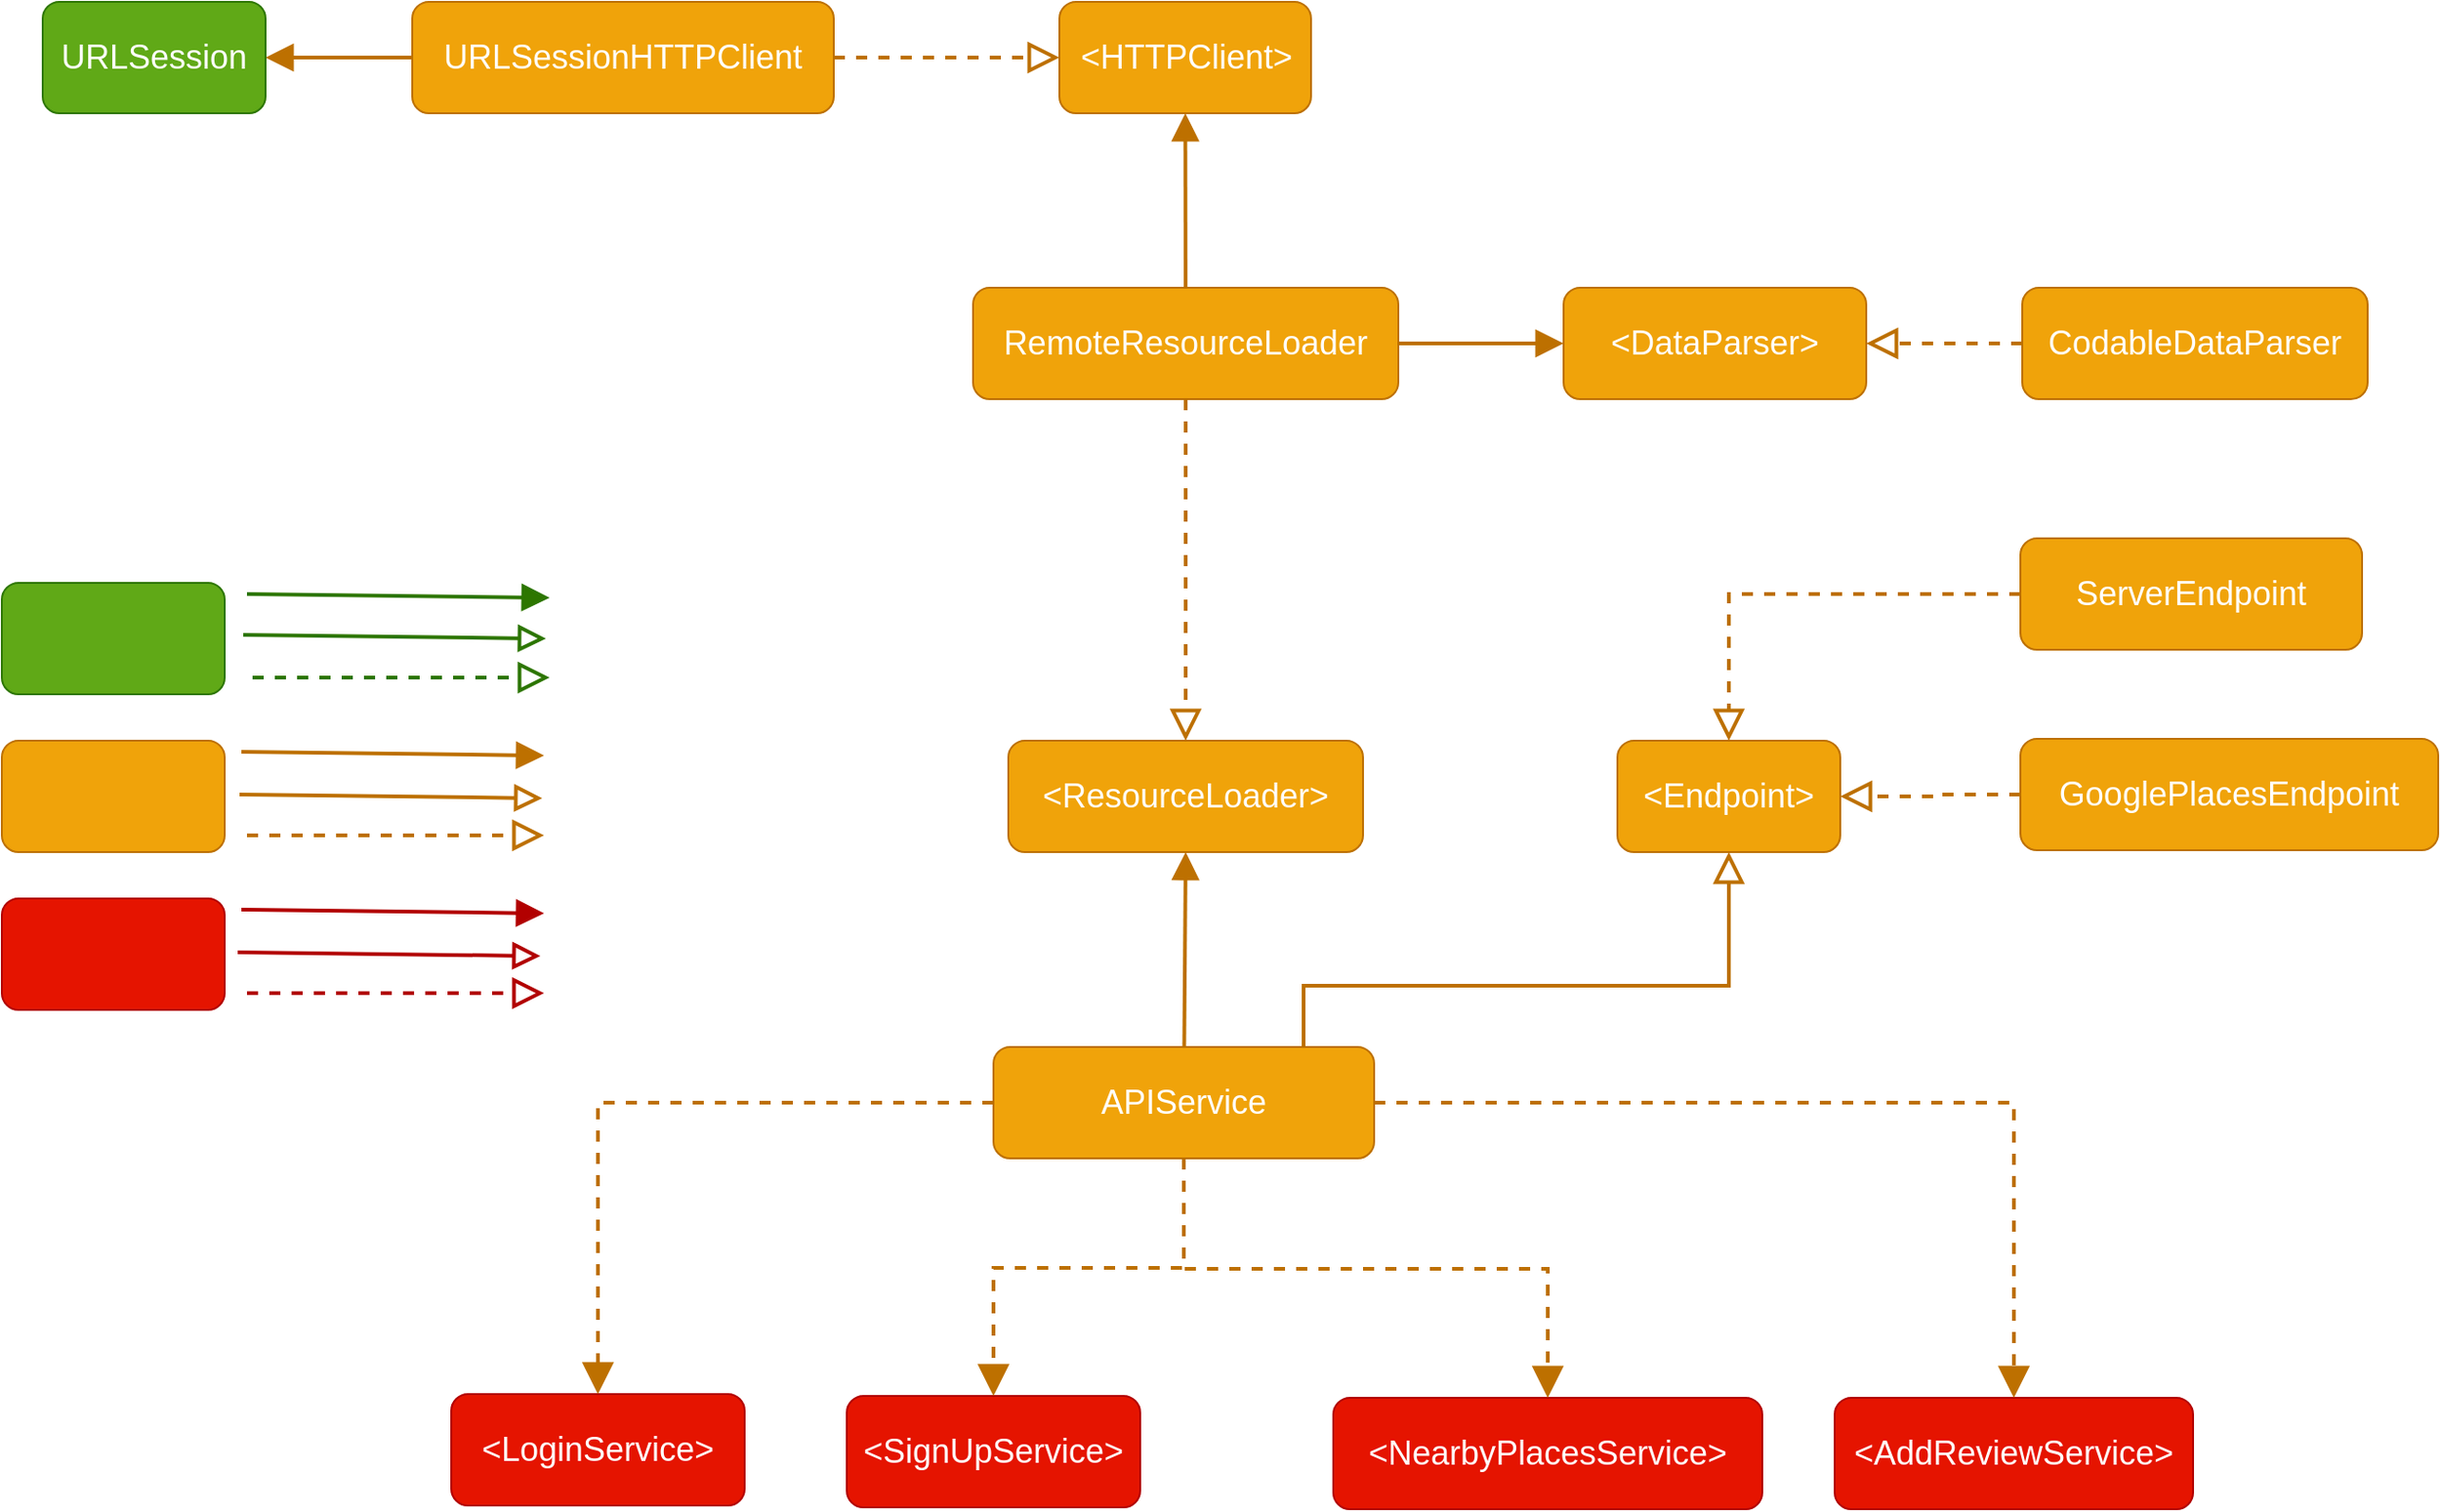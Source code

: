 <mxfile version="20.4.0" type="device"><diagram id="gdo_719yADFED0T4nOfF" name="Page-1"><mxGraphModel dx="1387" dy="1065" grid="0" gridSize="10" guides="0" tooltips="1" connect="1" arrows="1" fold="1" page="0" pageScale="1" pageWidth="2339" pageHeight="3300" math="0" shadow="0"><root><mxCell id="0"/><mxCell id="1" parent="0"/><mxCell id="6re_aCeciKliPO_BPnHp-1" value="" style="rounded=1;whiteSpace=wrap;html=1;fillColor=#60a917;fontColor=#ffffff;strokeColor=#2D7600;align=center;fontSize=18;" vertex="1" parent="1"><mxGeometry x="374" y="374" width="120" height="60" as="geometry"/></mxCell><mxCell id="6re_aCeciKliPO_BPnHp-3" value="" style="rounded=1;whiteSpace=wrap;html=1;fillColor=#e51400;fontColor=#ffffff;strokeColor=#B20000;align=center;fontSize=18;" vertex="1" parent="1"><mxGeometry x="374" y="544" width="120" height="60" as="geometry"/></mxCell><mxCell id="6re_aCeciKliPO_BPnHp-4" value="" style="rounded=1;whiteSpace=wrap;html=1;fillColor=#f0a30a;fontColor=#FFFFFF;strokeColor=#BD7000;fontSize=18;align=center;" vertex="1" parent="1"><mxGeometry x="374" y="459" width="120" height="60" as="geometry"/></mxCell><mxCell id="6re_aCeciKliPO_BPnHp-15" value="&lt;h2&gt;&lt;font style=&quot;font-weight: normal;&quot; color=&quot;#ffffff&quot;&gt;&amp;lt;ResourceLoader&amp;gt;&lt;/font&gt;&lt;/h2&gt;" style="rounded=1;whiteSpace=wrap;html=1;fillColor=#f0a30a;fontColor=#000000;strokeColor=#BD7000;" vertex="1" parent="1"><mxGeometry x="916" y="459" width="191" height="60" as="geometry"/></mxCell><mxCell id="6re_aCeciKliPO_BPnHp-81" style="edgeStyle=orthogonalEdgeStyle;shape=connector;rounded=0;orthogonalLoop=1;jettySize=auto;html=1;dashed=1;labelBackgroundColor=default;strokeColor=#BD7000;strokeWidth=2;fontFamily=Helvetica;fontSize=11;fontColor=default;endArrow=block;endFill=0;endSize=12;fillColor=#f0a30a;" edge="1" parent="1" source="6re_aCeciKliPO_BPnHp-17" target="6re_aCeciKliPO_BPnHp-15"><mxGeometry relative="1" as="geometry"/></mxCell><mxCell id="6re_aCeciKliPO_BPnHp-87" style="edgeStyle=none;shape=connector;rounded=0;jumpStyle=line;orthogonalLoop=1;jettySize=auto;html=1;labelBackgroundColor=default;strokeColor=#BD7000;strokeWidth=2;fontFamily=Helvetica;fontSize=11;fontColor=default;endArrow=block;endFill=1;endSize=10;fillColor=#f0a30a;" edge="1" parent="1" source="6re_aCeciKliPO_BPnHp-17" target="6re_aCeciKliPO_BPnHp-25"><mxGeometry relative="1" as="geometry"/></mxCell><mxCell id="6re_aCeciKliPO_BPnHp-111" style="edgeStyle=none;shape=connector;rounded=0;jumpStyle=line;orthogonalLoop=1;jettySize=auto;html=1;labelBackgroundColor=default;strokeColor=#BD7000;strokeWidth=2;fontFamily=Helvetica;fontSize=11;fontColor=default;endArrow=block;endFill=1;endSize=10;fillColor=#f0a30a;" edge="1" parent="1" source="6re_aCeciKliPO_BPnHp-17" target="6re_aCeciKliPO_BPnHp-31"><mxGeometry relative="1" as="geometry"/></mxCell><mxCell id="6re_aCeciKliPO_BPnHp-17" value="RemoteResourceLoader" style="rounded=1;whiteSpace=wrap;html=1;fillColor=#f0a30a;fontColor=#FFFFFF;strokeColor=#BD7000;fontSize=18;" vertex="1" parent="1"><mxGeometry x="897" y="215" width="229" height="60" as="geometry"/></mxCell><mxCell id="6re_aCeciKliPO_BPnHp-25" value="&amp;lt;HTTPClient&amp;gt;" style="rounded=1;whiteSpace=wrap;html=1;fillColor=#f0a30a;fontColor=#FFFFFF;strokeColor=#BD7000;fontSize=18;align=center;" vertex="1" parent="1"><mxGeometry x="943.5" y="61" width="135.5" height="60" as="geometry"/></mxCell><mxCell id="6re_aCeciKliPO_BPnHp-80" style="edgeStyle=orthogonalEdgeStyle;shape=connector;rounded=0;orthogonalLoop=1;jettySize=auto;html=1;dashed=1;labelBackgroundColor=default;strokeColor=#BD7000;strokeWidth=2;fontFamily=Helvetica;fontSize=11;fontColor=default;endArrow=block;endFill=0;endSize=12;fillColor=#f0a30a;" edge="1" parent="1" source="6re_aCeciKliPO_BPnHp-27" target="6re_aCeciKliPO_BPnHp-25"><mxGeometry relative="1" as="geometry"/></mxCell><mxCell id="6re_aCeciKliPO_BPnHp-85" style="edgeStyle=none;shape=connector;rounded=0;jumpStyle=line;orthogonalLoop=1;jettySize=auto;html=1;entryX=1;entryY=0.5;entryDx=0;entryDy=0;labelBackgroundColor=default;strokeColor=#BD7000;strokeWidth=2;fontFamily=Helvetica;fontSize=11;fontColor=default;endArrow=block;endFill=1;endSize=10;fillColor=#f0a30a;" edge="1" parent="1" source="6re_aCeciKliPO_BPnHp-27" target="6re_aCeciKliPO_BPnHp-62"><mxGeometry relative="1" as="geometry"/></mxCell><mxCell id="6re_aCeciKliPO_BPnHp-27" value="URLSessionHTTPClient" style="rounded=1;whiteSpace=wrap;html=1;fillColor=#f0a30a;fontColor=#FFFFFF;strokeColor=#BD7000;fontSize=18;align=center;" vertex="1" parent="1"><mxGeometry x="595" y="61" width="227" height="60" as="geometry"/></mxCell><mxCell id="6re_aCeciKliPO_BPnHp-29" value="&amp;lt;Endpoint&amp;gt;" style="rounded=1;whiteSpace=wrap;html=1;fillColor=#f0a30a;fontColor=#FFFFFF;strokeColor=#BD7000;fontSize=18;align=center;" vertex="1" parent="1"><mxGeometry x="1244" y="459" width="120" height="60" as="geometry"/></mxCell><mxCell id="6re_aCeciKliPO_BPnHp-31" value="&amp;lt;DataParser&amp;gt;" style="rounded=1;whiteSpace=wrap;html=1;fillColor=#f0a30a;fontColor=#FFFFFF;strokeColor=#BD7000;fontSize=18;align=center;" vertex="1" parent="1"><mxGeometry x="1215" y="215" width="163" height="60" as="geometry"/></mxCell><mxCell id="6re_aCeciKliPO_BPnHp-82" style="edgeStyle=orthogonalEdgeStyle;shape=connector;rounded=0;orthogonalLoop=1;jettySize=auto;html=1;dashed=1;labelBackgroundColor=default;strokeColor=#BD7000;strokeWidth=2;fontFamily=Helvetica;fontSize=11;fontColor=default;endArrow=block;endFill=0;endSize=12;fillColor=#f0a30a;" edge="1" parent="1" source="6re_aCeciKliPO_BPnHp-33" target="6re_aCeciKliPO_BPnHp-31"><mxGeometry relative="1" as="geometry"/></mxCell><mxCell id="6re_aCeciKliPO_BPnHp-33" value="CodableDataParser" style="rounded=1;whiteSpace=wrap;html=1;fillColor=#f0a30a;fontColor=#FFFFFF;strokeColor=#BD7000;fontSize=18;align=center;" vertex="1" parent="1"><mxGeometry x="1462" y="215" width="186" height="60" as="geometry"/></mxCell><mxCell id="6re_aCeciKliPO_BPnHp-84" style="edgeStyle=orthogonalEdgeStyle;shape=connector;rounded=0;orthogonalLoop=1;jettySize=auto;html=1;dashed=1;labelBackgroundColor=default;strokeColor=#BD7000;strokeWidth=2;fontFamily=Helvetica;fontSize=11;fontColor=default;endArrow=block;endFill=0;endSize=12;fillColor=#f0a30a;" edge="1" parent="1" source="6re_aCeciKliPO_BPnHp-55" target="6re_aCeciKliPO_BPnHp-29"><mxGeometry relative="1" as="geometry"/></mxCell><mxCell id="6re_aCeciKliPO_BPnHp-55" value="ServerEndpoint" style="rounded=1;whiteSpace=wrap;html=1;fillColor=#f0a30a;fontColor=#FFFFFF;strokeColor=#BD7000;fontSize=18;align=center;" vertex="1" parent="1"><mxGeometry x="1461" y="350" width="184" height="60" as="geometry"/></mxCell><mxCell id="6re_aCeciKliPO_BPnHp-83" style="edgeStyle=orthogonalEdgeStyle;shape=connector;rounded=0;orthogonalLoop=1;jettySize=auto;html=1;dashed=1;labelBackgroundColor=default;strokeColor=#BD7000;strokeWidth=2;fontFamily=Helvetica;fontSize=11;fontColor=default;endArrow=block;endFill=0;endSize=12;fillColor=#f0a30a;" edge="1" parent="1" source="6re_aCeciKliPO_BPnHp-56" target="6re_aCeciKliPO_BPnHp-29"><mxGeometry relative="1" as="geometry"/></mxCell><mxCell id="6re_aCeciKliPO_BPnHp-56" value="GooglePlacesEndpoint" style="rounded=1;whiteSpace=wrap;html=1;fillColor=#f0a30a;fontColor=#FFFFFF;strokeColor=#BD7000;fontSize=18;align=center;" vertex="1" parent="1"><mxGeometry x="1461" y="458" width="225" height="60" as="geometry"/></mxCell><mxCell id="6re_aCeciKliPO_BPnHp-62" value="URLSession" style="rounded=1;whiteSpace=wrap;html=1;fillColor=#60a917;fontColor=#ffffff;strokeColor=#2D7600;align=center;fontSize=18;" vertex="1" parent="1"><mxGeometry x="396" y="61" width="120" height="60" as="geometry"/></mxCell><mxCell id="6re_aCeciKliPO_BPnHp-6" value="" style="endArrow=block;dashed=1;endFill=0;endSize=12;html=1;rounded=0;fillColor=#60a917;strokeColor=#2D7600;align=center;strokeWidth=2;edgeStyle=orthogonalEdgeStyle;" edge="1" parent="1"><mxGeometry width="160" relative="1" as="geometry"><mxPoint x="509" y="425.003" as="sourcePoint"/><mxPoint x="669" y="425.003" as="targetPoint"/></mxGeometry></mxCell><mxCell id="6re_aCeciKliPO_BPnHp-68" value="" style="endArrow=block;html=1;rounded=0;jumpStyle=line;fillColor=#60a917;strokeColor=#2D7600;align=center;strokeWidth=2;endFill=1;endSize=10;" edge="1" parent="1"><mxGeometry width="50" height="50" relative="1" as="geometry"><mxPoint x="506" y="380.003" as="sourcePoint"/><mxPoint x="669" y="382.007" as="targetPoint"/></mxGeometry></mxCell><mxCell id="6re_aCeciKliPO_BPnHp-74" value="" style="endArrow=block;dashed=1;endFill=0;endSize=12;html=1;rounded=0;fillColor=#f0a30a;strokeColor=#BD7000;align=center;strokeWidth=2;edgeStyle=orthogonalEdgeStyle;" edge="1" parent="1"><mxGeometry width="160" relative="1" as="geometry"><mxPoint x="506" y="510.003" as="sourcePoint"/><mxPoint x="666" y="510.003" as="targetPoint"/></mxGeometry></mxCell><mxCell id="6re_aCeciKliPO_BPnHp-76" value="" style="endArrow=block;html=1;rounded=0;jumpStyle=line;fillColor=#f0a30a;strokeColor=#BD7000;align=center;strokeWidth=2;endFill=1;endSize=10;" edge="1" parent="1"><mxGeometry width="50" height="50" relative="1" as="geometry"><mxPoint x="503" y="465.003" as="sourcePoint"/><mxPoint x="666" y="467.007" as="targetPoint"/></mxGeometry></mxCell><mxCell id="6re_aCeciKliPO_BPnHp-77" value="" style="endArrow=block;dashed=1;endFill=0;endSize=12;html=1;rounded=0;fillColor=#e51400;strokeColor=#B20000;align=center;strokeWidth=2;edgeStyle=orthogonalEdgeStyle;" edge="1" parent="1"><mxGeometry width="160" relative="1" as="geometry"><mxPoint x="506" y="595.003" as="sourcePoint"/><mxPoint x="666" y="595.003" as="targetPoint"/></mxGeometry></mxCell><mxCell id="6re_aCeciKliPO_BPnHp-79" value="" style="endArrow=block;html=1;rounded=0;jumpStyle=line;fillColor=#e51400;strokeColor=#B20000;align=center;strokeWidth=2;endFill=1;endSize=10;" edge="1" parent="1"><mxGeometry width="50" height="50" relative="1" as="geometry"><mxPoint x="503" y="550.003" as="sourcePoint"/><mxPoint x="666" y="552.007" as="targetPoint"/></mxGeometry></mxCell><mxCell id="6re_aCeciKliPO_BPnHp-91" value="&amp;lt;LoginService&amp;gt;" style="rounded=1;whiteSpace=wrap;html=1;fillColor=#e51400;fontColor=#ffffff;strokeColor=#B20000;fontSize=18;align=center;" vertex="1" parent="1"><mxGeometry x="616" y="811" width="158" height="60" as="geometry"/></mxCell><mxCell id="6re_aCeciKliPO_BPnHp-92" value="&amp;lt;SignUpService&amp;gt;" style="rounded=1;whiteSpace=wrap;html=1;fillColor=#e51400;fontColor=#ffffff;strokeColor=#B20000;fontSize=18;align=center;" vertex="1" parent="1"><mxGeometry x="829" y="812" width="158" height="60" as="geometry"/></mxCell><mxCell id="6re_aCeciKliPO_BPnHp-93" value="&amp;lt;NearbyPlacesService&amp;gt;" style="rounded=1;whiteSpace=wrap;html=1;fillColor=#e51400;fontColor=#ffffff;strokeColor=#B20000;fontSize=18;align=center;" vertex="1" parent="1"><mxGeometry x="1091" y="813" width="231" height="60" as="geometry"/></mxCell><mxCell id="6re_aCeciKliPO_BPnHp-94" value="&amp;lt;AddReviewService&amp;gt;" style="rounded=1;whiteSpace=wrap;html=1;fillColor=#e51400;fontColor=#ffffff;strokeColor=#B20000;fontSize=18;align=center;" vertex="1" parent="1"><mxGeometry x="1361" y="813" width="193" height="60" as="geometry"/></mxCell><mxCell id="6re_aCeciKliPO_BPnHp-96" style="edgeStyle=orthogonalEdgeStyle;shape=connector;rounded=0;orthogonalLoop=1;jettySize=auto;html=1;dashed=1;labelBackgroundColor=default;strokeColor=#BD7000;strokeWidth=2;fontFamily=Helvetica;fontSize=11;fontColor=default;endArrow=block;endFill=1;endSize=12;fillColor=#f0a30a;" edge="1" parent="1" source="6re_aCeciKliPO_BPnHp-95" target="6re_aCeciKliPO_BPnHp-91"><mxGeometry relative="1" as="geometry"/></mxCell><mxCell id="6re_aCeciKliPO_BPnHp-97" style="edgeStyle=orthogonalEdgeStyle;shape=connector;rounded=0;orthogonalLoop=1;jettySize=auto;html=1;dashed=1;labelBackgroundColor=default;strokeColor=#BD7000;strokeWidth=2;fontFamily=Helvetica;fontSize=11;fontColor=default;endArrow=block;endFill=1;endSize=12;fillColor=#f0a30a;" edge="1" parent="1" source="6re_aCeciKliPO_BPnHp-95" target="6re_aCeciKliPO_BPnHp-92"><mxGeometry relative="1" as="geometry"/></mxCell><mxCell id="6re_aCeciKliPO_BPnHp-98" style="edgeStyle=orthogonalEdgeStyle;shape=connector;rounded=0;orthogonalLoop=1;jettySize=auto;html=1;dashed=1;labelBackgroundColor=default;strokeColor=#BD7000;strokeWidth=2;fontFamily=Helvetica;fontSize=11;fontColor=default;endArrow=block;endFill=1;endSize=12;fillColor=#f0a30a;" edge="1" parent="1" source="6re_aCeciKliPO_BPnHp-95" target="6re_aCeciKliPO_BPnHp-93"><mxGeometry relative="1" as="geometry"/></mxCell><mxCell id="6re_aCeciKliPO_BPnHp-99" style="edgeStyle=orthogonalEdgeStyle;shape=connector;rounded=0;orthogonalLoop=1;jettySize=auto;html=1;dashed=1;labelBackgroundColor=default;strokeColor=#BD7000;strokeWidth=2;fontFamily=Helvetica;fontSize=11;fontColor=default;endArrow=block;endFill=1;endSize=12;fillColor=#f0a30a;" edge="1" parent="1" source="6re_aCeciKliPO_BPnHp-95" target="6re_aCeciKliPO_BPnHp-94"><mxGeometry relative="1" as="geometry"/></mxCell><mxCell id="6re_aCeciKliPO_BPnHp-102" style="edgeStyle=none;shape=connector;rounded=0;jumpStyle=line;orthogonalLoop=1;jettySize=auto;html=1;entryX=0.5;entryY=1;entryDx=0;entryDy=0;labelBackgroundColor=default;strokeColor=#BD7000;strokeWidth=2;fontFamily=Helvetica;fontSize=11;fontColor=default;endArrow=block;endFill=1;endSize=10;fillColor=#f0a30a;" edge="1" parent="1" source="6re_aCeciKliPO_BPnHp-95" target="6re_aCeciKliPO_BPnHp-15"><mxGeometry relative="1" as="geometry"/></mxCell><mxCell id="6re_aCeciKliPO_BPnHp-109" style="edgeStyle=orthogonalEdgeStyle;shape=connector;rounded=0;jumpStyle=line;jumpSize=0;orthogonalLoop=1;jettySize=auto;html=1;labelBackgroundColor=default;strokeColor=#BD7000;strokeWidth=2;fontFamily=Helvetica;fontSize=11;fontColor=default;endArrow=block;endFill=0;startSize=0;endSize=12;fillColor=#f0a30a;" edge="1" parent="1" source="6re_aCeciKliPO_BPnHp-95" target="6re_aCeciKliPO_BPnHp-29"><mxGeometry relative="1" as="geometry"><Array as="points"><mxPoint x="1075" y="591"/><mxPoint x="1304" y="591"/></Array></mxGeometry></mxCell><mxCell id="6re_aCeciKliPO_BPnHp-95" value="APIService" style="rounded=1;whiteSpace=wrap;html=1;fillColor=#f0a30a;fontColor=#FFFFFF;strokeColor=#BD7000;fontSize=18;align=center;" vertex="1" parent="1"><mxGeometry x="908" y="624" width="205" height="60" as="geometry"/></mxCell><mxCell id="6re_aCeciKliPO_BPnHp-106" value="" style="endArrow=block;html=1;rounded=0;jumpStyle=line;fillColor=#60a917;strokeColor=#2D7600;align=center;strokeWidth=2;endFill=0;endSize=10;" edge="1" parent="1"><mxGeometry width="50" height="50" relative="1" as="geometry"><mxPoint x="504" y="402.003" as="sourcePoint"/><mxPoint x="667" y="404.007" as="targetPoint"/></mxGeometry></mxCell><mxCell id="6re_aCeciKliPO_BPnHp-107" value="" style="endArrow=block;html=1;rounded=0;jumpStyle=line;fillColor=#f0a30a;strokeColor=#BD7000;align=center;strokeWidth=2;endFill=0;endSize=10;" edge="1" parent="1"><mxGeometry width="50" height="50" relative="1" as="geometry"><mxPoint x="502" y="488.003" as="sourcePoint"/><mxPoint x="665" y="490.007" as="targetPoint"/></mxGeometry></mxCell><mxCell id="6re_aCeciKliPO_BPnHp-108" value="" style="endArrow=block;html=1;rounded=0;jumpStyle=line;fillColor=#e51400;strokeColor=#B20000;align=center;strokeWidth=2;endFill=0;endSize=10;" edge="1" parent="1"><mxGeometry width="50" height="50" relative="1" as="geometry"><mxPoint x="501" y="573.003" as="sourcePoint"/><mxPoint x="664" y="575.007" as="targetPoint"/></mxGeometry></mxCell></root></mxGraphModel></diagram></mxfile>